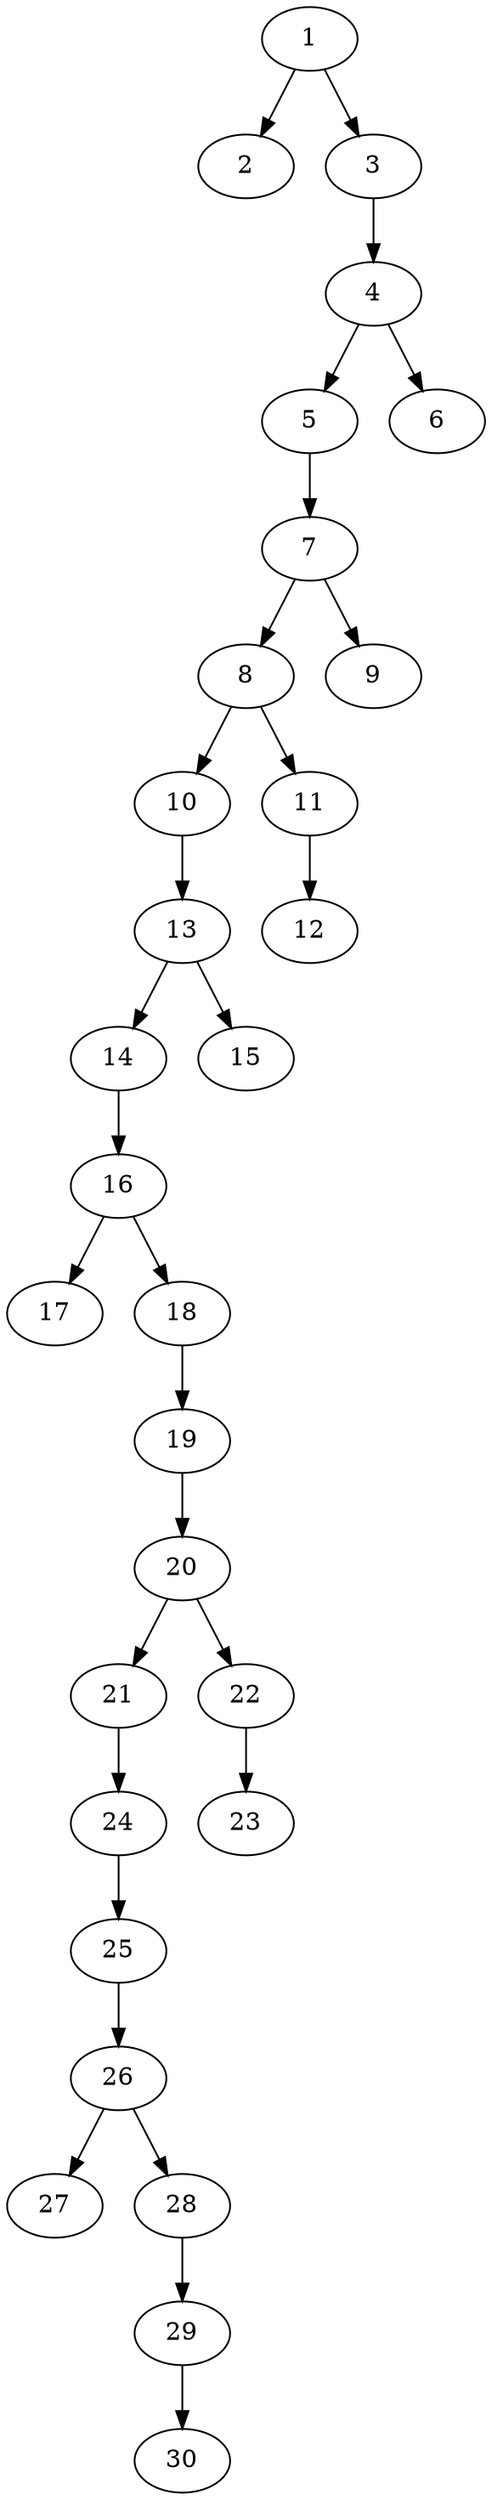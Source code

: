// DAG automatically generated by daggen at Thu Oct  3 14:04:19 2019
// ./daggen --dot -n 30 --ccr 0.3 --fat 0.3 --regular 0.7 --density 0.5 --mindata 5242880 --maxdata 52428800 
digraph G {
  1 [size="171581440", alpha="0.06", expect_size="51474432"] 
  1 -> 2 [size ="51474432"]
  1 -> 3 [size ="51474432"]
  2 [size="18356907", alpha="0.01", expect_size="5507072"] 
  3 [size="83148800", alpha="0.08", expect_size="24944640"] 
  3 -> 4 [size ="24944640"]
  4 [size="45387093", alpha="0.10", expect_size="13616128"] 
  4 -> 5 [size ="13616128"]
  4 -> 6 [size ="13616128"]
  5 [size="40028160", alpha="0.07", expect_size="12008448"] 
  5 -> 7 [size ="12008448"]
  6 [size="69461333", alpha="0.06", expect_size="20838400"] 
  7 [size="28020053", alpha="0.16", expect_size="8406016"] 
  7 -> 8 [size ="8406016"]
  7 -> 9 [size ="8406016"]
  8 [size="153818453", alpha="0.02", expect_size="46145536"] 
  8 -> 10 [size ="46145536"]
  8 -> 11 [size ="46145536"]
  9 [size="96945493", alpha="0.06", expect_size="29083648"] 
  10 [size="156514987", alpha="0.13", expect_size="46954496"] 
  10 -> 13 [size ="46954496"]
  11 [size="167710720", alpha="0.18", expect_size="50313216"] 
  11 -> 12 [size ="50313216"]
  12 [size="53968213", alpha="0.07", expect_size="16190464"] 
  13 [size="64078507", alpha="0.14", expect_size="19223552"] 
  13 -> 14 [size ="19223552"]
  13 -> 15 [size ="19223552"]
  14 [size="125610667", alpha="0.03", expect_size="37683200"] 
  14 -> 16 [size ="37683200"]
  15 [size="50749440", alpha="0.13", expect_size="15224832"] 
  16 [size="108335787", alpha="0.19", expect_size="32500736"] 
  16 -> 17 [size ="32500736"]
  16 -> 18 [size ="32500736"]
  17 [size="158597120", alpha="0.01", expect_size="47579136"] 
  18 [size="123764053", alpha="0.11", expect_size="37129216"] 
  18 -> 19 [size ="37129216"]
  19 [size="142182400", alpha="0.13", expect_size="42654720"] 
  19 -> 20 [size ="42654720"]
  20 [size="28218027", alpha="0.11", expect_size="8465408"] 
  20 -> 21 [size ="8465408"]
  20 -> 22 [size ="8465408"]
  21 [size="131198293", alpha="0.10", expect_size="39359488"] 
  21 -> 24 [size ="39359488"]
  22 [size="113810773", alpha="0.09", expect_size="34143232"] 
  22 -> 23 [size ="34143232"]
  23 [size="166304427", alpha="0.16", expect_size="49891328"] 
  24 [size="119497387", alpha="0.06", expect_size="35849216"] 
  24 -> 25 [size ="35849216"]
  25 [size="146657280", alpha="0.20", expect_size="43997184"] 
  25 -> 26 [size ="43997184"]
  26 [size="92542293", alpha="0.20", expect_size="27762688"] 
  26 -> 27 [size ="27762688"]
  26 -> 28 [size ="27762688"]
  27 [size="88326827", alpha="0.01", expect_size="26498048"] 
  28 [size="96184320", alpha="0.20", expect_size="28855296"] 
  28 -> 29 [size ="28855296"]
  29 [size="28258987", alpha="0.08", expect_size="8477696"] 
  29 -> 30 [size ="8477696"]
  30 [size="126788267", alpha="0.15", expect_size="38036480"] 
}
